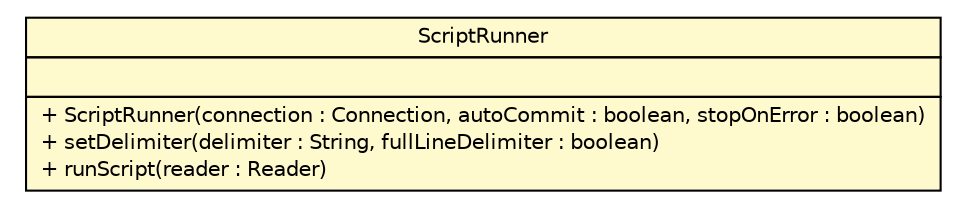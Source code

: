 #!/usr/local/bin/dot
#
# Class diagram 
# Generated by UMLGraph version R5_6-24-gf6e263 (http://www.umlgraph.org/)
#

digraph G {
	edge [fontname="Helvetica",fontsize=10,labelfontname="Helvetica",labelfontsize=10];
	node [fontname="Helvetica",fontsize=10,shape=plaintext];
	nodesep=0.25;
	ranksep=0.5;
	// nl.b3p.topnl.ScriptRunner
	c97 [label=<<table title="nl.b3p.topnl.ScriptRunner" border="0" cellborder="1" cellspacing="0" cellpadding="2" port="p" bgcolor="lemonChiffon" href="./ScriptRunner.html">
		<tr><td><table border="0" cellspacing="0" cellpadding="1">
<tr><td align="center" balign="center"> ScriptRunner </td></tr>
		</table></td></tr>
		<tr><td><table border="0" cellspacing="0" cellpadding="1">
<tr><td align="left" balign="left">  </td></tr>
		</table></td></tr>
		<tr><td><table border="0" cellspacing="0" cellpadding="1">
<tr><td align="left" balign="left"> + ScriptRunner(connection : Connection, autoCommit : boolean, stopOnError : boolean) </td></tr>
<tr><td align="left" balign="left"> + setDelimiter(delimiter : String, fullLineDelimiter : boolean) </td></tr>
<tr><td align="left" balign="left"> + runScript(reader : Reader) </td></tr>
		</table></td></tr>
		</table>>, URL="./ScriptRunner.html", fontname="Helvetica", fontcolor="black", fontsize=10.0];
}

